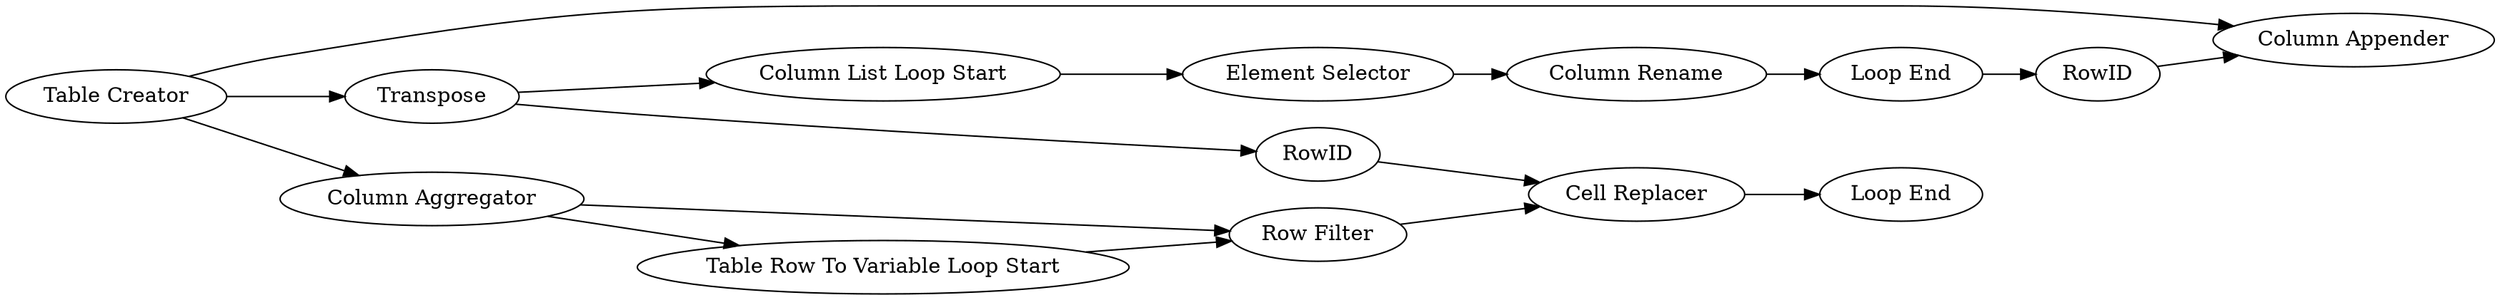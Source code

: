 digraph {
	"-8267998732570365809_57" [label=RowID]
	"-8267998732570365809_63" [label="Column List Loop Start"]
	"-8267998732570365809_70" [label="Column Appender"]
	"-8267998732570365809_59" [label="Table Row To Variable Loop Start"]
	"-8267998732570365809_69" [label="Column Rename"]
	"-8267998732570365809_52" [label="Table Creator"]
	"-8267998732570365809_54" [label=Transpose]
	"-8267998732570365809_66" [label=RowID]
	"-8267998732570365809_61" [label="Loop End"]
	"-8267998732570365809_60" [label="Row Filter"]
	"-8267998732570365809_67" [label="Loop End"]
	"-8267998732570365809_58" [label="Cell Replacer"]
	"-8267998732570365809_53" [label="Column Aggregator"]
	"-8267998732570365809_64" [label="Element Selector"]
	"-8267998732570365809_59" -> "-8267998732570365809_60"
	"-8267998732570365809_60" -> "-8267998732570365809_58"
	"-8267998732570365809_66" -> "-8267998732570365809_70"
	"-8267998732570365809_53" -> "-8267998732570365809_59"
	"-8267998732570365809_52" -> "-8267998732570365809_53"
	"-8267998732570365809_53" -> "-8267998732570365809_60"
	"-8267998732570365809_52" -> "-8267998732570365809_54"
	"-8267998732570365809_58" -> "-8267998732570365809_61"
	"-8267998732570365809_54" -> "-8267998732570365809_63"
	"-8267998732570365809_57" -> "-8267998732570365809_58"
	"-8267998732570365809_52" -> "-8267998732570365809_70"
	"-8267998732570365809_69" -> "-8267998732570365809_67"
	"-8267998732570365809_54" -> "-8267998732570365809_57"
	"-8267998732570365809_64" -> "-8267998732570365809_69"
	"-8267998732570365809_63" -> "-8267998732570365809_64"
	"-8267998732570365809_67" -> "-8267998732570365809_66"
	rankdir=LR
}
